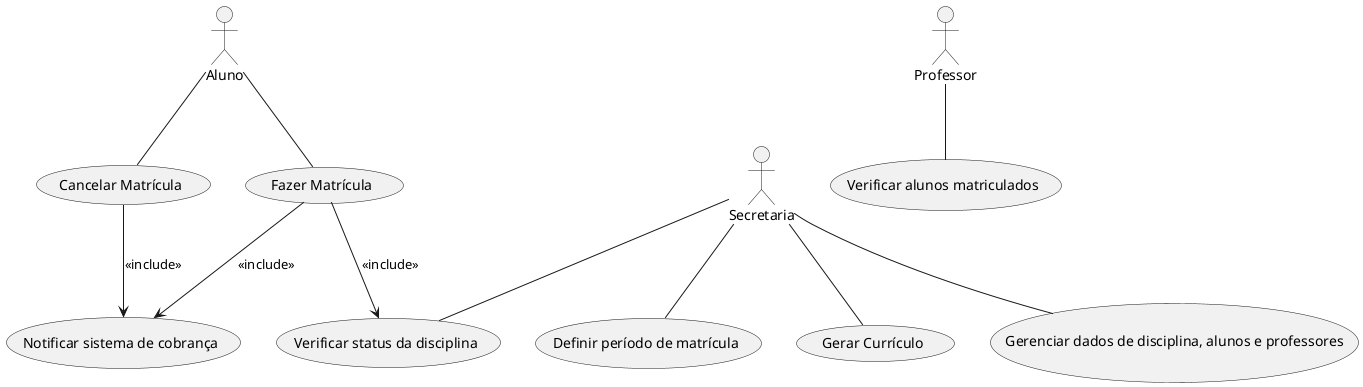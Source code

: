 @startuml SistemaMatrícula

actor "Aluno" as aluno
actor "Professor" as professor
actor "Secretaria" as secretaria

usecase "Fazer Matrícula" as FazerMatricula
usecase "Cancelar Matrícula" as CancelarMatricula
usecase "Verificar status da disciplina" as VerificarStatus
usecase "Notificar sistema de cobrança" as NotificarCobranca
usecase "Verificar alunos matriculados" as VerificarAlunos
usecase "Gerar Currículo" as GerarCurriculo
usecase "Gerenciar dados de disciplina, alunos e professores" as GerenciarDados
usecase "Definir período de matrícula" as DefinirPeriodo

aluno -- FazerMatricula
aluno -- CancelarMatricula
professor -- VerificarAlunos
secretaria -- GerarCurriculo
secretaria -- GerenciarDados
secretaria -- DefinirPeriodo
secretaria -- VerificarStatus

FazerMatricula -down-> VerificarStatus : <<include>>
FazerMatricula -down-> NotificarCobranca : <<include>>
CancelarMatricula -down-> NotificarCobranca : <<include>>
@enduml